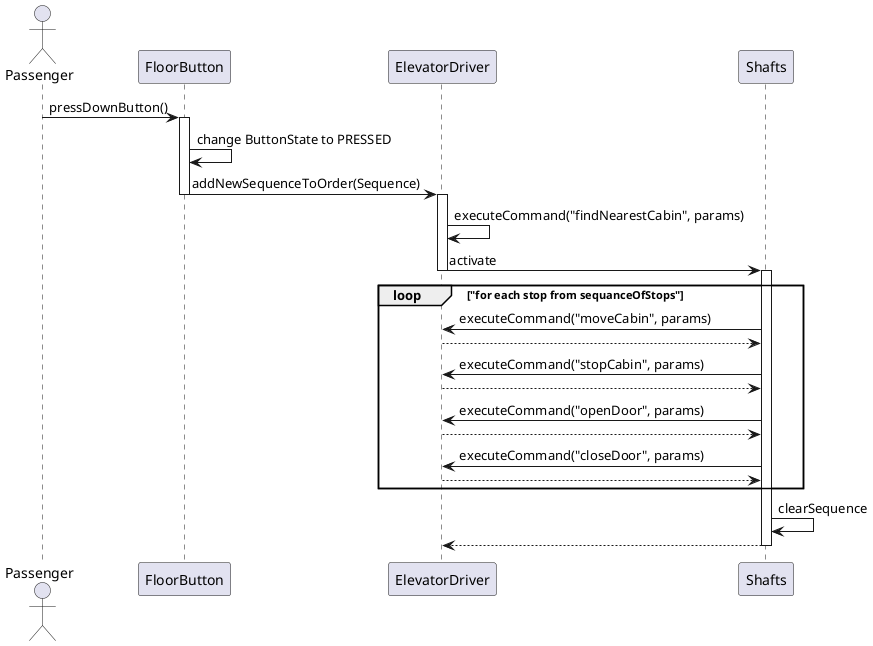 @startuml

actor Passenger

Passenger ->  FloorButton: pressDownButton()
activate FloorButton
FloorButton -> FloorButton: change ButtonState to PRESSED

FloorButton -> ElevatorDriver: addNewSequenceToOrder(Sequence)
deactivate FloorButton

activate ElevatorDriver

ElevatorDriver -> ElevatorDriver: executeCommand("findNearestCabin", params)

ElevatorDriver -> Shafts: activate
deactivate ElevatorDriver
activate Shafts
loop "for each stop from sequanceOfStops"
Shafts -> ElevatorDriver: executeCommand("moveCabin", params)
Shafts <-- ElevatorDriver
Shafts -> ElevatorDriver: executeCommand("stopCabin", params)
Shafts <-- ElevatorDriver

Shafts -> ElevatorDriver: executeCommand("openDoor", params)
Shafts <-- ElevatorDriver

Shafts -> ElevatorDriver: executeCommand("closeDoor", params)
Shafts <-- ElevatorDriver

end
Shafts -> Shafts:clearSequence

Shafts --> ElevatorDriver
deactivate Shafts

@enduml
